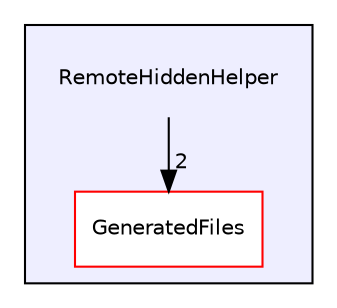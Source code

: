 digraph "C:/Projekte/RemoteRepros/RemoteHiddenHelper/RemoteHiddenHelper" {
  compound=true
  node [ fontsize="10", fontname="Helvetica"];
  edge [ labelfontsize="10", labelfontname="Helvetica"];
  subgraph clusterdir_1804a18be0c17af36b21e98eb4016dfa {
    graph [ bgcolor="#eeeeff", pencolor="black", label="" URL="dir_1804a18be0c17af36b21e98eb4016dfa.html"];
    dir_1804a18be0c17af36b21e98eb4016dfa [shape=plaintext label="RemoteHiddenHelper"];
    dir_727fae4df33867bdb9b0ced9592f10ed [shape=box label="GeneratedFiles" color="red" fillcolor="white" style="filled" URL="dir_727fae4df33867bdb9b0ced9592f10ed.html"];
  }
  dir_1804a18be0c17af36b21e98eb4016dfa->dir_727fae4df33867bdb9b0ced9592f10ed [headlabel="2", labeldistance=1.5 headhref="dir_000000_000001.html"];
}
